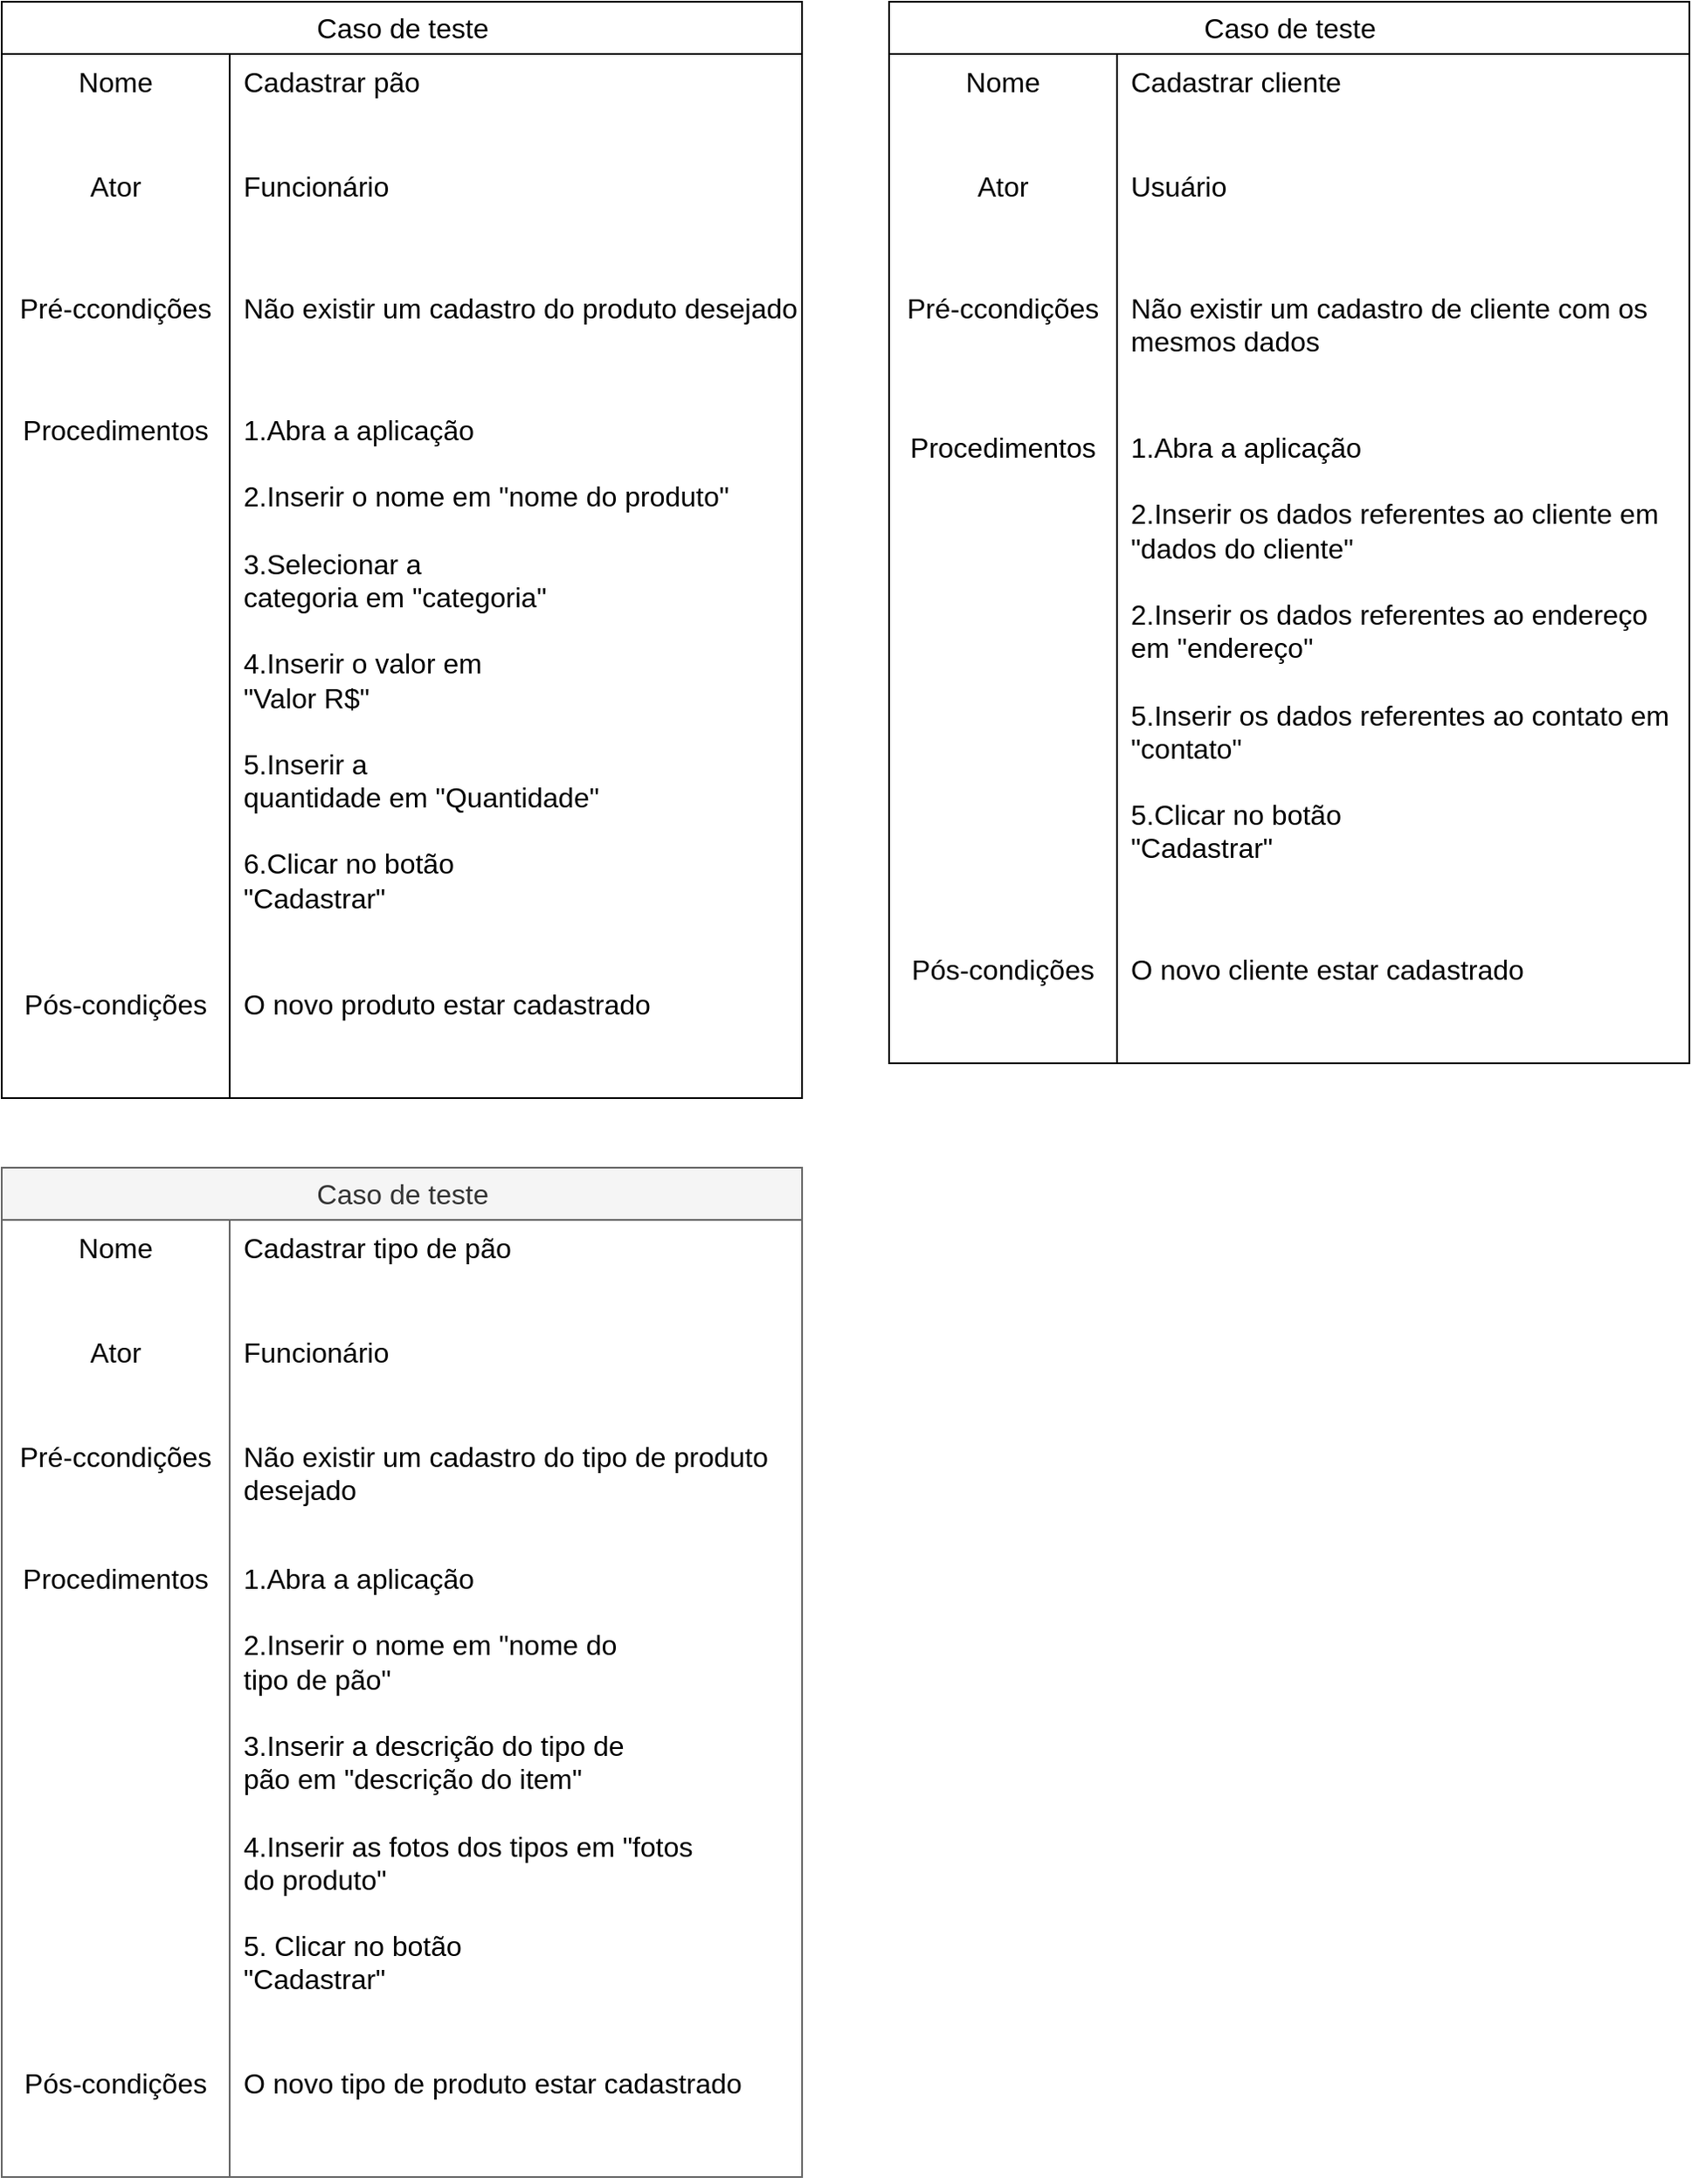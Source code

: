 <mxfile version="21.7.1" type="github">
  <diagram name="Página-1" id="eGpYJWWkuo7umhn2AkbN">
    <mxGraphModel dx="4880" dy="2046" grid="1" gridSize="10" guides="1" tooltips="1" connect="1" arrows="1" fold="1" page="1" pageScale="1" pageWidth="2000" pageHeight="1600" math="0" shadow="0">
      <root>
        <mxCell id="0" />
        <mxCell id="1" parent="0" />
        <mxCell id="YnD6Rocj099rIB_h3GZ2-55" value="Caso de teste" style="shape=table;startSize=30;container=1;collapsible=0;childLayout=tableLayout;fixedRows=1;rowLines=0;fontStyle=0;strokeColor=default;fontSize=16;fontFamily=Helvetica;fontColor=default;fillColor=none;html=1;movable=1;resizable=1;rotatable=1;deletable=1;editable=1;locked=0;connectable=1;" parent="1" vertex="1">
          <mxGeometry x="-3990" y="-1590" width="460" height="630" as="geometry" />
        </mxCell>
        <mxCell id="YnD6Rocj099rIB_h3GZ2-75" style="shape=tableRow;horizontal=0;startSize=0;swimlaneHead=0;swimlaneBody=0;top=0;left=0;bottom=0;right=0;collapsible=0;dropTarget=0;fillColor=none;points=[[0,0.5],[1,0.5]];portConstraint=eastwest;strokeColor=inherit;fontSize=16;fontFamily=Helvetica;fontColor=default;html=1;movable=1;resizable=1;rotatable=1;deletable=1;editable=1;locked=0;connectable=1;" parent="YnD6Rocj099rIB_h3GZ2-55" vertex="1">
          <mxGeometry y="30" width="460" height="60" as="geometry" />
        </mxCell>
        <mxCell id="YnD6Rocj099rIB_h3GZ2-76" value="Nome" style="shape=partialRectangle;html=1;whiteSpace=wrap;connectable=1;fillColor=none;top=0;left=0;bottom=0;right=0;overflow=hidden;pointerEvents=1;strokeColor=inherit;fontSize=16;fontFamily=Helvetica;fontColor=default;startSize=30;verticalAlign=top;movable=1;resizable=1;rotatable=1;deletable=1;editable=1;locked=0;" parent="YnD6Rocj099rIB_h3GZ2-75" vertex="1">
          <mxGeometry width="131" height="60" as="geometry">
            <mxRectangle width="131" height="60" as="alternateBounds" />
          </mxGeometry>
        </mxCell>
        <mxCell id="YnD6Rocj099rIB_h3GZ2-77" value="Cadastrar pão" style="shape=partialRectangle;html=1;whiteSpace=wrap;connectable=1;fillColor=none;top=0;left=0;bottom=0;right=0;align=left;spacingLeft=6;overflow=hidden;strokeColor=inherit;fontSize=16;fontFamily=Helvetica;fontColor=default;startSize=30;verticalAlign=top;movable=1;resizable=1;rotatable=1;deletable=1;editable=1;locked=0;" parent="YnD6Rocj099rIB_h3GZ2-75" vertex="1">
          <mxGeometry x="131" width="329" height="60" as="geometry">
            <mxRectangle width="329" height="60" as="alternateBounds" />
          </mxGeometry>
        </mxCell>
        <mxCell id="YnD6Rocj099rIB_h3GZ2-71" style="shape=tableRow;horizontal=0;startSize=0;swimlaneHead=0;swimlaneBody=0;top=0;left=0;bottom=0;right=0;collapsible=0;dropTarget=0;fillColor=none;points=[[0,0.5],[1,0.5]];portConstraint=eastwest;strokeColor=inherit;fontSize=16;fontFamily=Helvetica;fontColor=default;html=1;movable=1;resizable=1;rotatable=1;deletable=1;editable=1;locked=0;connectable=1;" parent="YnD6Rocj099rIB_h3GZ2-55" vertex="1">
          <mxGeometry y="90" width="460" height="70" as="geometry" />
        </mxCell>
        <mxCell id="YnD6Rocj099rIB_h3GZ2-72" value="Ator" style="shape=partialRectangle;html=1;whiteSpace=wrap;connectable=1;fillColor=none;top=0;left=0;bottom=0;right=0;overflow=hidden;pointerEvents=1;strokeColor=inherit;fontSize=16;fontFamily=Helvetica;fontColor=default;startSize=30;verticalAlign=top;movable=1;resizable=1;rotatable=1;deletable=1;editable=1;locked=0;" parent="YnD6Rocj099rIB_h3GZ2-71" vertex="1">
          <mxGeometry width="131" height="70" as="geometry">
            <mxRectangle width="131" height="70" as="alternateBounds" />
          </mxGeometry>
        </mxCell>
        <mxCell id="YnD6Rocj099rIB_h3GZ2-73" value="Funcionário" style="shape=partialRectangle;html=1;whiteSpace=wrap;connectable=1;fillColor=none;top=0;left=0;bottom=0;right=0;align=left;spacingLeft=6;overflow=hidden;strokeColor=inherit;fontSize=16;fontFamily=Helvetica;fontColor=default;startSize=30;verticalAlign=top;movable=1;resizable=1;rotatable=1;deletable=1;editable=1;locked=0;" parent="YnD6Rocj099rIB_h3GZ2-71" vertex="1">
          <mxGeometry x="131" width="329" height="70" as="geometry">
            <mxRectangle width="329" height="70" as="alternateBounds" />
          </mxGeometry>
        </mxCell>
        <mxCell id="YnD6Rocj099rIB_h3GZ2-65" style="shape=tableRow;horizontal=0;startSize=0;swimlaneHead=0;swimlaneBody=0;top=0;left=0;bottom=0;right=0;collapsible=0;dropTarget=0;fillColor=none;points=[[0,0.5],[1,0.5]];portConstraint=eastwest;strokeColor=inherit;fontSize=16;fontFamily=Helvetica;fontColor=default;html=1;movable=1;resizable=1;rotatable=1;deletable=1;editable=1;locked=0;connectable=1;" parent="YnD6Rocj099rIB_h3GZ2-55" vertex="1">
          <mxGeometry y="160" width="460" height="70" as="geometry" />
        </mxCell>
        <mxCell id="YnD6Rocj099rIB_h3GZ2-66" value="Pré-ccondições" style="shape=partialRectangle;html=1;whiteSpace=wrap;connectable=1;fillColor=none;top=0;left=0;bottom=0;right=0;overflow=hidden;pointerEvents=1;strokeColor=inherit;fontSize=16;fontFamily=Helvetica;fontColor=default;startSize=30;verticalAlign=top;movable=1;resizable=1;rotatable=1;deletable=1;editable=1;locked=0;" parent="YnD6Rocj099rIB_h3GZ2-65" vertex="1">
          <mxGeometry width="131" height="70" as="geometry">
            <mxRectangle width="131" height="70" as="alternateBounds" />
          </mxGeometry>
        </mxCell>
        <mxCell id="YnD6Rocj099rIB_h3GZ2-67" value="Não existir um cadastro do produto desejado" style="shape=partialRectangle;html=1;whiteSpace=wrap;connectable=1;fillColor=none;top=0;left=0;bottom=0;right=0;align=left;spacingLeft=6;overflow=hidden;strokeColor=inherit;fontSize=16;fontFamily=Helvetica;fontColor=default;startSize=30;verticalAlign=top;movable=1;resizable=1;rotatable=1;deletable=1;editable=1;locked=0;" parent="YnD6Rocj099rIB_h3GZ2-65" vertex="1">
          <mxGeometry x="131" width="329" height="70" as="geometry">
            <mxRectangle width="329" height="70" as="alternateBounds" />
          </mxGeometry>
        </mxCell>
        <mxCell id="YnD6Rocj099rIB_h3GZ2-56" value="" style="shape=tableRow;horizontal=0;startSize=0;swimlaneHead=0;swimlaneBody=0;top=0;left=0;bottom=0;right=0;collapsible=0;dropTarget=0;fillColor=none;points=[[0,0.5],[1,0.5]];portConstraint=eastwest;strokeColor=inherit;fontSize=16;fontFamily=Helvetica;fontColor=default;html=1;movable=1;resizable=1;rotatable=1;deletable=1;editable=1;locked=0;connectable=1;" parent="YnD6Rocj099rIB_h3GZ2-55" vertex="1">
          <mxGeometry y="230" width="460" height="330" as="geometry" />
        </mxCell>
        <mxCell id="YnD6Rocj099rIB_h3GZ2-57" value="Procedimentos" style="shape=partialRectangle;html=1;whiteSpace=wrap;connectable=1;fillColor=none;top=0;left=0;bottom=0;right=0;overflow=hidden;pointerEvents=1;strokeColor=inherit;fontSize=16;fontFamily=Helvetica;fontColor=default;startSize=30;verticalAlign=top;movable=1;resizable=1;rotatable=1;deletable=1;editable=1;locked=0;" parent="YnD6Rocj099rIB_h3GZ2-56" vertex="1">
          <mxGeometry width="131" height="330" as="geometry">
            <mxRectangle width="131" height="330" as="alternateBounds" />
          </mxGeometry>
        </mxCell>
        <mxCell id="YnD6Rocj099rIB_h3GZ2-58" value="1.Abra a aplicação&lt;br&gt;&lt;br&gt;2.Inserir o nome em &quot;nome do produto&quot;&lt;br&gt;&lt;br&gt;&lt;table style=&quot;border-collapse:&lt;br/&gt; collapse;width:200pt&quot; width=&quot;267&quot; cellspacing=&quot;0&quot; cellpadding=&quot;0&quot; border=&quot;0&quot;&gt;&lt;tbody&gt;&lt;tr style=&quot;height:15.0pt&quot; height=&quot;20&quot;&gt;  &lt;td style=&quot;height:15.0pt;width:200pt&quot; width=&quot;267&quot; height=&quot;20&quot;&gt;3.Selecionar a&lt;br&gt;  categoria em &quot;categoria&quot;&lt;br&gt;&lt;br&gt;&lt;table style=&quot;border-collapse:&lt;br/&gt; collapse;width:200pt&quot; width=&quot;267&quot; cellspacing=&quot;0&quot; cellpadding=&quot;0&quot; border=&quot;0&quot;&gt;&lt;tbody&gt;&lt;tr style=&quot;height:15.0pt&quot; height=&quot;20&quot;&gt;  &lt;td style=&quot;height:15.0pt;width:200pt&quot; width=&quot;267&quot; height=&quot;20&quot;&gt;4.Inserir o valor em&lt;br&gt;  &quot;Valor R$&quot;&lt;br&gt;&lt;br&gt;&lt;table style=&quot;border-collapse:&lt;br/&gt; collapse;width:200pt&quot; width=&quot;267&quot; cellspacing=&quot;0&quot; cellpadding=&quot;0&quot; border=&quot;0&quot;&gt;&lt;tbody&gt;&lt;tr style=&quot;height:15.0pt&quot; height=&quot;20&quot;&gt;  &lt;td style=&quot;height:15.0pt;width:200pt&quot; width=&quot;267&quot; height=&quot;20&quot;&gt;5.Inserir a&lt;br&gt;  quantidade em &quot;Quantidade&quot;&lt;br&gt;&lt;br&gt;&lt;table style=&quot;border-collapse:&lt;br/&gt; collapse;width:200pt&quot; width=&quot;267&quot; cellspacing=&quot;0&quot; cellpadding=&quot;0&quot; border=&quot;0&quot;&gt;&lt;tbody&gt;&lt;tr style=&quot;height:15.0pt&quot; height=&quot;20&quot;&gt;  &lt;td style=&quot;height:15.0pt;width:200pt&quot; width=&quot;267&quot; height=&quot;20&quot;&gt;6.Clicar no botão&lt;br&gt;  &quot;Cadastrar&quot;&lt;/td&gt;&lt;/tr&gt;&lt;/tbody&gt;&lt;/table&gt;&lt;/td&gt;&lt;/tr&gt;&lt;/tbody&gt;&lt;/table&gt;&lt;/td&gt;&lt;/tr&gt;&lt;/tbody&gt;&lt;/table&gt;&lt;/td&gt;&lt;/tr&gt;&lt;/tbody&gt;&lt;/table&gt;" style="shape=partialRectangle;html=1;whiteSpace=wrap;connectable=1;fillColor=none;top=0;left=0;bottom=0;right=0;align=left;spacingLeft=6;overflow=hidden;strokeColor=inherit;fontSize=16;fontFamily=Helvetica;fontColor=default;startSize=30;verticalAlign=top;movable=1;resizable=1;rotatable=1;deletable=1;editable=1;locked=0;" parent="YnD6Rocj099rIB_h3GZ2-56" vertex="1">
          <mxGeometry x="131" width="329" height="330" as="geometry">
            <mxRectangle width="329" height="330" as="alternateBounds" />
          </mxGeometry>
        </mxCell>
        <mxCell id="YnD6Rocj099rIB_h3GZ2-59" value="" style="shape=tableRow;horizontal=0;startSize=0;swimlaneHead=0;swimlaneBody=0;top=0;left=0;bottom=0;right=0;collapsible=0;dropTarget=0;fillColor=none;points=[[0,0.5],[1,0.5]];portConstraint=eastwest;strokeColor=inherit;fontSize=16;fontFamily=Helvetica;fontColor=default;html=1;movable=1;resizable=1;rotatable=1;deletable=1;editable=1;locked=0;connectable=1;" parent="YnD6Rocj099rIB_h3GZ2-55" vertex="1">
          <mxGeometry y="560" width="460" height="70" as="geometry" />
        </mxCell>
        <mxCell id="YnD6Rocj099rIB_h3GZ2-60" value="Pós-condições" style="shape=partialRectangle;html=1;whiteSpace=wrap;connectable=1;fillColor=none;top=0;left=0;bottom=0;right=0;overflow=hidden;strokeColor=inherit;fontSize=16;fontFamily=Helvetica;fontColor=default;startSize=30;verticalAlign=top;movable=1;resizable=1;rotatable=1;deletable=1;editable=1;locked=0;" parent="YnD6Rocj099rIB_h3GZ2-59" vertex="1">
          <mxGeometry width="131" height="70" as="geometry">
            <mxRectangle width="131" height="70" as="alternateBounds" />
          </mxGeometry>
        </mxCell>
        <mxCell id="YnD6Rocj099rIB_h3GZ2-61" value="O novo produto estar cadastrado" style="shape=partialRectangle;html=1;whiteSpace=wrap;connectable=1;fillColor=none;top=0;left=0;bottom=0;right=0;align=left;spacingLeft=6;overflow=hidden;strokeColor=inherit;fontSize=16;fontFamily=Helvetica;fontColor=default;startSize=30;verticalAlign=top;movable=1;resizable=1;rotatable=1;deletable=1;editable=1;locked=0;" parent="YnD6Rocj099rIB_h3GZ2-59" vertex="1">
          <mxGeometry x="131" width="329" height="70" as="geometry">
            <mxRectangle width="329" height="70" as="alternateBounds" />
          </mxGeometry>
        </mxCell>
        <mxCell id="zdOX9Ih-UgLRaYZ5D7JB-17" value="Caso de teste" style="shape=table;startSize=30;container=1;collapsible=0;childLayout=tableLayout;fixedRows=1;rowLines=0;fontStyle=0;strokeColor=#666666;fontSize=16;fontFamily=Helvetica;fontColor=#333333;fillColor=#f5f5f5;html=1;movable=1;resizable=1;rotatable=1;deletable=1;editable=1;locked=0;connectable=1;perimeterSpacing=0;strokeWidth=1;" vertex="1" parent="1">
          <mxGeometry x="-3990" y="-920" width="460" height="580" as="geometry" />
        </mxCell>
        <mxCell id="zdOX9Ih-UgLRaYZ5D7JB-18" style="shape=tableRow;horizontal=0;startSize=0;swimlaneHead=0;swimlaneBody=0;top=0;left=0;bottom=0;right=0;collapsible=0;dropTarget=0;fillColor=none;points=[[0,0.5],[1,0.5]];portConstraint=eastwest;strokeColor=inherit;fontSize=16;fontFamily=Helvetica;fontColor=default;html=1;movable=1;resizable=1;rotatable=1;deletable=1;editable=1;locked=0;connectable=1;" vertex="1" parent="zdOX9Ih-UgLRaYZ5D7JB-17">
          <mxGeometry y="30" width="460" height="60" as="geometry" />
        </mxCell>
        <mxCell id="zdOX9Ih-UgLRaYZ5D7JB-19" value="Nome" style="shape=partialRectangle;html=1;whiteSpace=wrap;connectable=1;fillColor=none;top=0;left=0;bottom=0;right=0;overflow=hidden;pointerEvents=1;strokeColor=inherit;fontSize=16;fontFamily=Helvetica;fontColor=default;startSize=30;verticalAlign=top;movable=1;resizable=1;rotatable=1;deletable=1;editable=1;locked=0;" vertex="1" parent="zdOX9Ih-UgLRaYZ5D7JB-18">
          <mxGeometry width="131" height="60" as="geometry">
            <mxRectangle width="131" height="60" as="alternateBounds" />
          </mxGeometry>
        </mxCell>
        <mxCell id="zdOX9Ih-UgLRaYZ5D7JB-20" value="Cadastrar tipo de pão&lt;br&gt;" style="shape=partialRectangle;html=1;whiteSpace=wrap;connectable=1;fillColor=none;top=0;left=0;bottom=0;right=0;align=left;spacingLeft=6;overflow=hidden;strokeColor=inherit;fontSize=16;fontFamily=Helvetica;fontColor=default;startSize=30;verticalAlign=top;movable=1;resizable=1;rotatable=1;deletable=1;editable=1;locked=0;" vertex="1" parent="zdOX9Ih-UgLRaYZ5D7JB-18">
          <mxGeometry x="131" width="329" height="60" as="geometry">
            <mxRectangle width="329" height="60" as="alternateBounds" />
          </mxGeometry>
        </mxCell>
        <mxCell id="zdOX9Ih-UgLRaYZ5D7JB-21" style="shape=tableRow;horizontal=0;startSize=0;swimlaneHead=0;swimlaneBody=0;top=0;left=0;bottom=0;right=0;collapsible=0;dropTarget=0;fillColor=none;points=[[0,0.5],[1,0.5]];portConstraint=eastwest;strokeColor=inherit;fontSize=16;fontFamily=Helvetica;fontColor=default;html=1;movable=1;resizable=1;rotatable=1;deletable=1;editable=1;locked=0;connectable=1;" vertex="1" parent="zdOX9Ih-UgLRaYZ5D7JB-17">
          <mxGeometry y="90" width="460" height="60" as="geometry" />
        </mxCell>
        <mxCell id="zdOX9Ih-UgLRaYZ5D7JB-22" value="Ator" style="shape=partialRectangle;html=1;whiteSpace=wrap;connectable=1;fillColor=none;top=0;left=0;bottom=0;right=0;overflow=hidden;pointerEvents=1;strokeColor=inherit;fontSize=16;fontFamily=Helvetica;fontColor=default;startSize=30;verticalAlign=top;movable=1;resizable=1;rotatable=1;deletable=1;editable=1;locked=0;" vertex="1" parent="zdOX9Ih-UgLRaYZ5D7JB-21">
          <mxGeometry width="131" height="60" as="geometry">
            <mxRectangle width="131" height="60" as="alternateBounds" />
          </mxGeometry>
        </mxCell>
        <mxCell id="zdOX9Ih-UgLRaYZ5D7JB-23" value="Funcionário" style="shape=partialRectangle;html=1;whiteSpace=wrap;connectable=1;fillColor=none;top=0;left=0;bottom=0;right=0;align=left;spacingLeft=6;overflow=hidden;strokeColor=inherit;fontSize=16;fontFamily=Helvetica;fontColor=default;startSize=30;verticalAlign=top;movable=1;resizable=1;rotatable=1;deletable=1;editable=1;locked=0;" vertex="1" parent="zdOX9Ih-UgLRaYZ5D7JB-21">
          <mxGeometry x="131" width="329" height="60" as="geometry">
            <mxRectangle width="329" height="60" as="alternateBounds" />
          </mxGeometry>
        </mxCell>
        <mxCell id="zdOX9Ih-UgLRaYZ5D7JB-24" style="shape=tableRow;horizontal=0;startSize=0;swimlaneHead=0;swimlaneBody=0;top=0;left=0;bottom=0;right=0;collapsible=0;dropTarget=0;fillColor=none;points=[[0,0.5],[1,0.5]];portConstraint=eastwest;strokeColor=inherit;fontSize=16;fontFamily=Helvetica;fontColor=default;html=1;movable=1;resizable=1;rotatable=1;deletable=1;editable=1;locked=0;connectable=1;" vertex="1" parent="zdOX9Ih-UgLRaYZ5D7JB-17">
          <mxGeometry y="150" width="460" height="70" as="geometry" />
        </mxCell>
        <mxCell id="zdOX9Ih-UgLRaYZ5D7JB-25" value="Pré-ccondições" style="shape=partialRectangle;html=1;whiteSpace=wrap;connectable=1;fillColor=none;top=0;left=0;bottom=0;right=0;overflow=hidden;pointerEvents=1;strokeColor=inherit;fontSize=16;fontFamily=Helvetica;fontColor=default;startSize=30;verticalAlign=top;movable=1;resizable=1;rotatable=1;deletable=1;editable=1;locked=0;" vertex="1" parent="zdOX9Ih-UgLRaYZ5D7JB-24">
          <mxGeometry width="131" height="70" as="geometry">
            <mxRectangle width="131" height="70" as="alternateBounds" />
          </mxGeometry>
        </mxCell>
        <mxCell id="zdOX9Ih-UgLRaYZ5D7JB-26" value="Não existir um cadastro do tipo de produto desejado" style="shape=partialRectangle;html=1;whiteSpace=wrap;connectable=1;fillColor=none;top=0;left=0;bottom=0;right=0;align=left;spacingLeft=6;overflow=hidden;strokeColor=inherit;fontSize=16;fontFamily=Helvetica;fontColor=default;startSize=30;verticalAlign=top;movable=1;resizable=1;rotatable=1;deletable=1;editable=1;locked=0;" vertex="1" parent="zdOX9Ih-UgLRaYZ5D7JB-24">
          <mxGeometry x="131" width="329" height="70" as="geometry">
            <mxRectangle width="329" height="70" as="alternateBounds" />
          </mxGeometry>
        </mxCell>
        <mxCell id="zdOX9Ih-UgLRaYZ5D7JB-27" value="" style="shape=tableRow;horizontal=0;startSize=0;swimlaneHead=0;swimlaneBody=0;top=0;left=0;bottom=0;right=0;collapsible=0;dropTarget=0;fillColor=none;points=[[0,0.5],[1,0.5]];portConstraint=eastwest;strokeColor=inherit;fontSize=16;fontFamily=Helvetica;fontColor=default;html=1;movable=1;resizable=1;rotatable=1;deletable=1;editable=1;locked=0;connectable=1;" vertex="1" parent="zdOX9Ih-UgLRaYZ5D7JB-17">
          <mxGeometry y="220" width="460" height="290" as="geometry" />
        </mxCell>
        <mxCell id="zdOX9Ih-UgLRaYZ5D7JB-28" value="Procedimentos" style="shape=partialRectangle;html=1;whiteSpace=wrap;connectable=1;fillColor=none;top=0;left=0;bottom=0;right=0;overflow=hidden;pointerEvents=1;strokeColor=inherit;fontSize=16;fontFamily=Helvetica;fontColor=default;startSize=30;verticalAlign=top;movable=1;resizable=1;rotatable=1;deletable=1;editable=1;locked=0;" vertex="1" parent="zdOX9Ih-UgLRaYZ5D7JB-27">
          <mxGeometry width="131" height="290" as="geometry">
            <mxRectangle width="131" height="290" as="alternateBounds" />
          </mxGeometry>
        </mxCell>
        <mxCell id="zdOX9Ih-UgLRaYZ5D7JB-29" value="1.Abra a aplicação&lt;br&gt;&lt;br&gt;2.Inserir o nome em &quot;nome&amp;nbsp;do&lt;br&gt;tipo de pão&quot;&lt;br&gt;&lt;br&gt;&lt;table style=&quot;border-collapse:&lt;br/&gt; collapse;width:200pt&quot; width=&quot;267&quot; cellspacing=&quot;0&quot; cellpadding=&quot;0&quot; border=&quot;0&quot;&gt;&lt;tbody&gt;&lt;tr style=&quot;height:15.0pt&quot; height=&quot;20&quot;&gt;  &lt;td style=&quot;height:15.0pt;width:200pt&quot; width=&quot;267&quot; height=&quot;20&quot;&gt;3.Inserir&amp;nbsp;a descrição do&amp;nbsp;tipo de&lt;br&gt;pão em &quot;descrição do item&quot;&lt;br&gt;&lt;br&gt;&lt;table style=&quot;border-collapse:&lt;br/&gt; collapse;width:200pt&quot; width=&quot;267&quot; cellspacing=&quot;0&quot; cellpadding=&quot;0&quot; border=&quot;0&quot;&gt;&lt;tbody&gt;&lt;tr style=&quot;height:15.0pt&quot; height=&quot;20&quot;&gt;  &lt;td style=&quot;height:15.0pt;width:200pt&quot; width=&quot;267&quot; height=&quot;20&quot;&gt;4.Inserir as fotos dos tipos em &quot;fotos do produto&quot;&lt;br&gt;&lt;table style=&quot;border-collapse:&lt;br/&gt; collapse;width:200pt&quot; width=&quot;267&quot; cellspacing=&quot;0&quot; cellpadding=&quot;0&quot; border=&quot;0&quot;&gt;&lt;tbody&gt;&lt;tr style=&quot;height:15.0pt&quot; height=&quot;20&quot;&gt;&lt;td style=&quot;height:15.0pt;width:200pt&quot; width=&quot;267&quot; height=&quot;20&quot;&gt;&lt;br&gt;5. Clicar no botão&lt;br style=&quot;border-color: var(--border-color);&quot;&gt;&quot;Cadastrar&quot;&lt;/td&gt;&lt;/tr&gt;&lt;/tbody&gt;&lt;/table&gt;&lt;/td&gt;&lt;/tr&gt;&lt;/tbody&gt;&lt;/table&gt;&lt;/td&gt;&lt;/tr&gt;&lt;/tbody&gt;&lt;/table&gt;" style="shape=partialRectangle;html=1;whiteSpace=wrap;connectable=1;fillColor=none;top=0;left=0;bottom=0;right=0;align=left;spacingLeft=6;overflow=hidden;strokeColor=inherit;fontSize=16;fontFamily=Helvetica;fontColor=default;startSize=30;verticalAlign=top;movable=1;resizable=1;rotatable=1;deletable=1;editable=1;locked=0;" vertex="1" parent="zdOX9Ih-UgLRaYZ5D7JB-27">
          <mxGeometry x="131" width="329" height="290" as="geometry">
            <mxRectangle width="329" height="290" as="alternateBounds" />
          </mxGeometry>
        </mxCell>
        <mxCell id="zdOX9Ih-UgLRaYZ5D7JB-30" value="" style="shape=tableRow;horizontal=0;startSize=0;swimlaneHead=0;swimlaneBody=0;top=0;left=0;bottom=0;right=0;collapsible=0;dropTarget=0;fillColor=none;points=[[0,0.5],[1,0.5]];portConstraint=eastwest;strokeColor=inherit;fontSize=16;fontFamily=Helvetica;fontColor=default;html=1;movable=1;resizable=1;rotatable=1;deletable=1;editable=1;locked=0;connectable=1;" vertex="1" parent="zdOX9Ih-UgLRaYZ5D7JB-17">
          <mxGeometry y="510" width="460" height="70" as="geometry" />
        </mxCell>
        <mxCell id="zdOX9Ih-UgLRaYZ5D7JB-31" value="Pós-condições" style="shape=partialRectangle;html=1;whiteSpace=wrap;connectable=1;fillColor=none;top=0;left=0;bottom=0;right=0;overflow=hidden;strokeColor=inherit;fontSize=16;fontFamily=Helvetica;fontColor=default;startSize=30;verticalAlign=top;movable=1;resizable=1;rotatable=1;deletable=1;editable=1;locked=0;" vertex="1" parent="zdOX9Ih-UgLRaYZ5D7JB-30">
          <mxGeometry width="131" height="70" as="geometry">
            <mxRectangle width="131" height="70" as="alternateBounds" />
          </mxGeometry>
        </mxCell>
        <mxCell id="zdOX9Ih-UgLRaYZ5D7JB-32" value="O novo tipo de produto estar cadastrado" style="shape=partialRectangle;html=1;whiteSpace=wrap;connectable=1;fillColor=none;top=0;left=0;bottom=0;right=0;align=left;spacingLeft=6;overflow=hidden;strokeColor=inherit;fontSize=16;fontFamily=Helvetica;fontColor=default;startSize=30;verticalAlign=top;movable=1;resizable=1;rotatable=1;deletable=1;editable=1;locked=0;perimeterSpacing=1;strokeWidth=5;" vertex="1" parent="zdOX9Ih-UgLRaYZ5D7JB-30">
          <mxGeometry x="131" width="329" height="70" as="geometry">
            <mxRectangle width="329" height="70" as="alternateBounds" />
          </mxGeometry>
        </mxCell>
        <mxCell id="zdOX9Ih-UgLRaYZ5D7JB-34" value="Caso de teste" style="shape=table;startSize=30;container=1;collapsible=0;childLayout=tableLayout;fixedRows=1;rowLines=0;fontStyle=0;strokeColor=default;fontSize=16;fontFamily=Helvetica;fontColor=default;fillColor=none;html=1;movable=1;resizable=1;rotatable=1;deletable=1;editable=1;locked=0;connectable=1;" vertex="1" parent="1">
          <mxGeometry x="-3480" y="-1590" width="460" height="610" as="geometry" />
        </mxCell>
        <mxCell id="zdOX9Ih-UgLRaYZ5D7JB-35" style="shape=tableRow;horizontal=0;startSize=0;swimlaneHead=0;swimlaneBody=0;top=0;left=0;bottom=0;right=0;collapsible=0;dropTarget=0;fillColor=none;points=[[0,0.5],[1,0.5]];portConstraint=eastwest;strokeColor=inherit;fontSize=16;fontFamily=Helvetica;fontColor=default;html=1;movable=1;resizable=1;rotatable=1;deletable=1;editable=1;locked=0;connectable=1;" vertex="1" parent="zdOX9Ih-UgLRaYZ5D7JB-34">
          <mxGeometry y="30" width="460" height="60" as="geometry" />
        </mxCell>
        <mxCell id="zdOX9Ih-UgLRaYZ5D7JB-36" value="Nome" style="shape=partialRectangle;html=1;whiteSpace=wrap;connectable=1;fillColor=none;top=0;left=0;bottom=0;right=0;overflow=hidden;pointerEvents=1;strokeColor=inherit;fontSize=16;fontFamily=Helvetica;fontColor=default;startSize=30;verticalAlign=top;movable=1;resizable=1;rotatable=1;deletable=1;editable=1;locked=0;" vertex="1" parent="zdOX9Ih-UgLRaYZ5D7JB-35">
          <mxGeometry width="131" height="60" as="geometry">
            <mxRectangle width="131" height="60" as="alternateBounds" />
          </mxGeometry>
        </mxCell>
        <mxCell id="zdOX9Ih-UgLRaYZ5D7JB-37" value="Cadastrar cliente" style="shape=partialRectangle;html=1;whiteSpace=wrap;connectable=1;fillColor=none;top=0;left=0;bottom=0;right=0;align=left;spacingLeft=6;overflow=hidden;strokeColor=inherit;fontSize=16;fontFamily=Helvetica;fontColor=default;startSize=30;verticalAlign=top;movable=1;resizable=1;rotatable=1;deletable=1;editable=1;locked=0;" vertex="1" parent="zdOX9Ih-UgLRaYZ5D7JB-35">
          <mxGeometry x="131" width="329" height="60" as="geometry">
            <mxRectangle width="329" height="60" as="alternateBounds" />
          </mxGeometry>
        </mxCell>
        <mxCell id="zdOX9Ih-UgLRaYZ5D7JB-38" style="shape=tableRow;horizontal=0;startSize=0;swimlaneHead=0;swimlaneBody=0;top=0;left=0;bottom=0;right=0;collapsible=0;dropTarget=0;fillColor=none;points=[[0,0.5],[1,0.5]];portConstraint=eastwest;strokeColor=inherit;fontSize=16;fontFamily=Helvetica;fontColor=default;html=1;movable=1;resizable=1;rotatable=1;deletable=1;editable=1;locked=0;connectable=1;" vertex="1" parent="zdOX9Ih-UgLRaYZ5D7JB-34">
          <mxGeometry y="90" width="460" height="70" as="geometry" />
        </mxCell>
        <mxCell id="zdOX9Ih-UgLRaYZ5D7JB-39" value="Ator" style="shape=partialRectangle;html=1;whiteSpace=wrap;connectable=1;fillColor=none;top=0;left=0;bottom=0;right=0;overflow=hidden;pointerEvents=1;strokeColor=inherit;fontSize=16;fontFamily=Helvetica;fontColor=default;startSize=30;verticalAlign=top;movable=1;resizable=1;rotatable=1;deletable=1;editable=1;locked=0;" vertex="1" parent="zdOX9Ih-UgLRaYZ5D7JB-38">
          <mxGeometry width="131" height="70" as="geometry">
            <mxRectangle width="131" height="70" as="alternateBounds" />
          </mxGeometry>
        </mxCell>
        <mxCell id="zdOX9Ih-UgLRaYZ5D7JB-40" value="Usuário" style="shape=partialRectangle;html=1;whiteSpace=wrap;connectable=1;fillColor=none;top=0;left=0;bottom=0;right=0;align=left;spacingLeft=6;overflow=hidden;strokeColor=inherit;fontSize=16;fontFamily=Helvetica;fontColor=default;startSize=30;verticalAlign=top;movable=1;resizable=1;rotatable=1;deletable=1;editable=1;locked=0;" vertex="1" parent="zdOX9Ih-UgLRaYZ5D7JB-38">
          <mxGeometry x="131" width="329" height="70" as="geometry">
            <mxRectangle width="329" height="70" as="alternateBounds" />
          </mxGeometry>
        </mxCell>
        <mxCell id="zdOX9Ih-UgLRaYZ5D7JB-41" style="shape=tableRow;horizontal=0;startSize=0;swimlaneHead=0;swimlaneBody=0;top=0;left=0;bottom=0;right=0;collapsible=0;dropTarget=0;fillColor=none;points=[[0,0.5],[1,0.5]];portConstraint=eastwest;strokeColor=inherit;fontSize=16;fontFamily=Helvetica;fontColor=default;html=1;movable=1;resizable=1;rotatable=1;deletable=1;editable=1;locked=0;connectable=1;" vertex="1" parent="zdOX9Ih-UgLRaYZ5D7JB-34">
          <mxGeometry y="160" width="460" height="80" as="geometry" />
        </mxCell>
        <mxCell id="zdOX9Ih-UgLRaYZ5D7JB-42" value="Pré-ccondições" style="shape=partialRectangle;html=1;whiteSpace=wrap;connectable=1;fillColor=none;top=0;left=0;bottom=0;right=0;overflow=hidden;pointerEvents=1;strokeColor=inherit;fontSize=16;fontFamily=Helvetica;fontColor=default;startSize=30;verticalAlign=top;movable=1;resizable=1;rotatable=1;deletable=1;editable=1;locked=0;" vertex="1" parent="zdOX9Ih-UgLRaYZ5D7JB-41">
          <mxGeometry width="131" height="80" as="geometry">
            <mxRectangle width="131" height="80" as="alternateBounds" />
          </mxGeometry>
        </mxCell>
        <mxCell id="zdOX9Ih-UgLRaYZ5D7JB-43" value="Não existir um cadastro de cliente com os mesmos dados" style="shape=partialRectangle;html=1;whiteSpace=wrap;connectable=1;fillColor=none;top=0;left=0;bottom=0;right=0;align=left;spacingLeft=6;overflow=hidden;strokeColor=inherit;fontSize=16;fontFamily=Helvetica;fontColor=default;startSize=30;verticalAlign=top;movable=1;resizable=1;rotatable=1;deletable=1;editable=1;locked=0;" vertex="1" parent="zdOX9Ih-UgLRaYZ5D7JB-41">
          <mxGeometry x="131" width="329" height="80" as="geometry">
            <mxRectangle width="329" height="80" as="alternateBounds" />
          </mxGeometry>
        </mxCell>
        <mxCell id="zdOX9Ih-UgLRaYZ5D7JB-44" value="" style="shape=tableRow;horizontal=0;startSize=0;swimlaneHead=0;swimlaneBody=0;top=0;left=0;bottom=0;right=0;collapsible=0;dropTarget=0;fillColor=none;points=[[0,0.5],[1,0.5]];portConstraint=eastwest;strokeColor=inherit;fontSize=16;fontFamily=Helvetica;fontColor=default;html=1;movable=1;resizable=1;rotatable=1;deletable=1;editable=1;locked=0;connectable=1;" vertex="1" parent="zdOX9Ih-UgLRaYZ5D7JB-34">
          <mxGeometry y="240" width="460" height="300" as="geometry" />
        </mxCell>
        <mxCell id="zdOX9Ih-UgLRaYZ5D7JB-45" value="Procedimentos" style="shape=partialRectangle;html=1;whiteSpace=wrap;connectable=1;fillColor=none;top=0;left=0;bottom=0;right=0;overflow=hidden;pointerEvents=1;strokeColor=inherit;fontSize=16;fontFamily=Helvetica;fontColor=default;startSize=30;verticalAlign=top;movable=1;resizable=1;rotatable=1;deletable=1;editable=1;locked=0;" vertex="1" parent="zdOX9Ih-UgLRaYZ5D7JB-44">
          <mxGeometry width="131" height="300" as="geometry">
            <mxRectangle width="131" height="300" as="alternateBounds" />
          </mxGeometry>
        </mxCell>
        <mxCell id="zdOX9Ih-UgLRaYZ5D7JB-46" value="1.Abra a aplicação&lt;br&gt;&lt;br&gt;2.Inserir os dados referentes ao cliente em &quot;dados do cliente&quot;&lt;br&gt;&lt;br style=&quot;border-color: var(--border-color);&quot;&gt;2.Inserir os dados referentes ao endereço em &quot;endereço&quot;&lt;br&gt;&lt;br style=&quot;border-color: var(--border-color);&quot;&gt;5.Inserir os dados referentes ao contato em &quot;contato&quot;&lt;br&gt;&lt;table style=&quot;border-collapse:&lt;br/&gt; collapse;width:200pt&quot; width=&quot;267&quot; cellspacing=&quot;0&quot; cellpadding=&quot;0&quot; border=&quot;0&quot;&gt;&lt;tbody&gt;&lt;tr style=&quot;height:15.0pt&quot; height=&quot;20&quot;&gt;  &lt;td style=&quot;height:15.0pt;width:200pt&quot; width=&quot;267&quot; height=&quot;20&quot;&gt;&lt;table style=&quot;border-collapse:&lt;br/&gt; collapse;width:200pt&quot; width=&quot;267&quot; cellspacing=&quot;0&quot; cellpadding=&quot;0&quot; border=&quot;0&quot;&gt;&lt;tbody&gt;&lt;tr style=&quot;height:15.0pt&quot; height=&quot;20&quot;&gt;&lt;td style=&quot;height:15.0pt;width:200pt&quot; width=&quot;267&quot; height=&quot;20&quot;&gt;&lt;table style=&quot;border-collapse:&lt;br/&gt; collapse;width:200pt&quot; width=&quot;267&quot; cellspacing=&quot;0&quot; cellpadding=&quot;0&quot; border=&quot;0&quot;&gt;&lt;tbody&gt;&lt;tr style=&quot;height:15.0pt&quot; height=&quot;20&quot;&gt;&lt;td style=&quot;height:15.0pt;width:200pt&quot; width=&quot;267&quot; height=&quot;20&quot;&gt;&lt;br&gt;&lt;table style=&quot;border-collapse:&lt;br/&gt; collapse;width:200pt&quot; width=&quot;267&quot; cellspacing=&quot;0&quot; cellpadding=&quot;0&quot; border=&quot;0&quot;&gt;&lt;tbody&gt;&lt;tr style=&quot;height:15.0pt&quot; height=&quot;20&quot;&gt;  &lt;td style=&quot;height:15.0pt;width:200pt&quot; width=&quot;267&quot; height=&quot;20&quot;&gt;5.Clicar no botão&lt;br&gt;  &quot;Cadastrar&quot;&lt;/td&gt;&lt;/tr&gt;&lt;/tbody&gt;&lt;/table&gt;&lt;/td&gt;&lt;/tr&gt;&lt;/tbody&gt;&lt;/table&gt;&lt;/td&gt;&lt;/tr&gt;&lt;/tbody&gt;&lt;/table&gt;&lt;/td&gt;&lt;/tr&gt;&lt;/tbody&gt;&lt;/table&gt;" style="shape=partialRectangle;html=1;whiteSpace=wrap;connectable=1;fillColor=none;top=0;left=0;bottom=0;right=0;align=left;spacingLeft=6;overflow=hidden;strokeColor=inherit;fontSize=16;fontFamily=Helvetica;fontColor=default;startSize=30;verticalAlign=top;movable=1;resizable=1;rotatable=1;deletable=1;editable=1;locked=0;" vertex="1" parent="zdOX9Ih-UgLRaYZ5D7JB-44">
          <mxGeometry x="131" width="329" height="300" as="geometry">
            <mxRectangle width="329" height="300" as="alternateBounds" />
          </mxGeometry>
        </mxCell>
        <mxCell id="zdOX9Ih-UgLRaYZ5D7JB-47" value="" style="shape=tableRow;horizontal=0;startSize=0;swimlaneHead=0;swimlaneBody=0;top=0;left=0;bottom=0;right=0;collapsible=0;dropTarget=0;fillColor=none;points=[[0,0.5],[1,0.5]];portConstraint=eastwest;strokeColor=inherit;fontSize=16;fontFamily=Helvetica;fontColor=default;html=1;movable=1;resizable=1;rotatable=1;deletable=1;editable=1;locked=0;connectable=1;" vertex="1" parent="zdOX9Ih-UgLRaYZ5D7JB-34">
          <mxGeometry y="540" width="460" height="70" as="geometry" />
        </mxCell>
        <mxCell id="zdOX9Ih-UgLRaYZ5D7JB-48" value="Pós-condições" style="shape=partialRectangle;html=1;whiteSpace=wrap;connectable=1;fillColor=none;top=0;left=0;bottom=0;right=0;overflow=hidden;strokeColor=inherit;fontSize=16;fontFamily=Helvetica;fontColor=default;startSize=30;verticalAlign=top;movable=1;resizable=1;rotatable=1;deletable=1;editable=1;locked=0;" vertex="1" parent="zdOX9Ih-UgLRaYZ5D7JB-47">
          <mxGeometry width="131" height="70" as="geometry">
            <mxRectangle width="131" height="70" as="alternateBounds" />
          </mxGeometry>
        </mxCell>
        <mxCell id="zdOX9Ih-UgLRaYZ5D7JB-49" value="O novo cliente estar cadastrado" style="shape=partialRectangle;html=1;whiteSpace=wrap;connectable=1;fillColor=none;top=0;left=0;bottom=0;right=0;align=left;spacingLeft=6;overflow=hidden;strokeColor=inherit;fontSize=16;fontFamily=Helvetica;fontColor=default;startSize=30;verticalAlign=top;movable=1;resizable=1;rotatable=1;deletable=1;editable=1;locked=0;" vertex="1" parent="zdOX9Ih-UgLRaYZ5D7JB-47">
          <mxGeometry x="131" width="329" height="70" as="geometry">
            <mxRectangle width="329" height="70" as="alternateBounds" />
          </mxGeometry>
        </mxCell>
      </root>
    </mxGraphModel>
  </diagram>
</mxfile>
